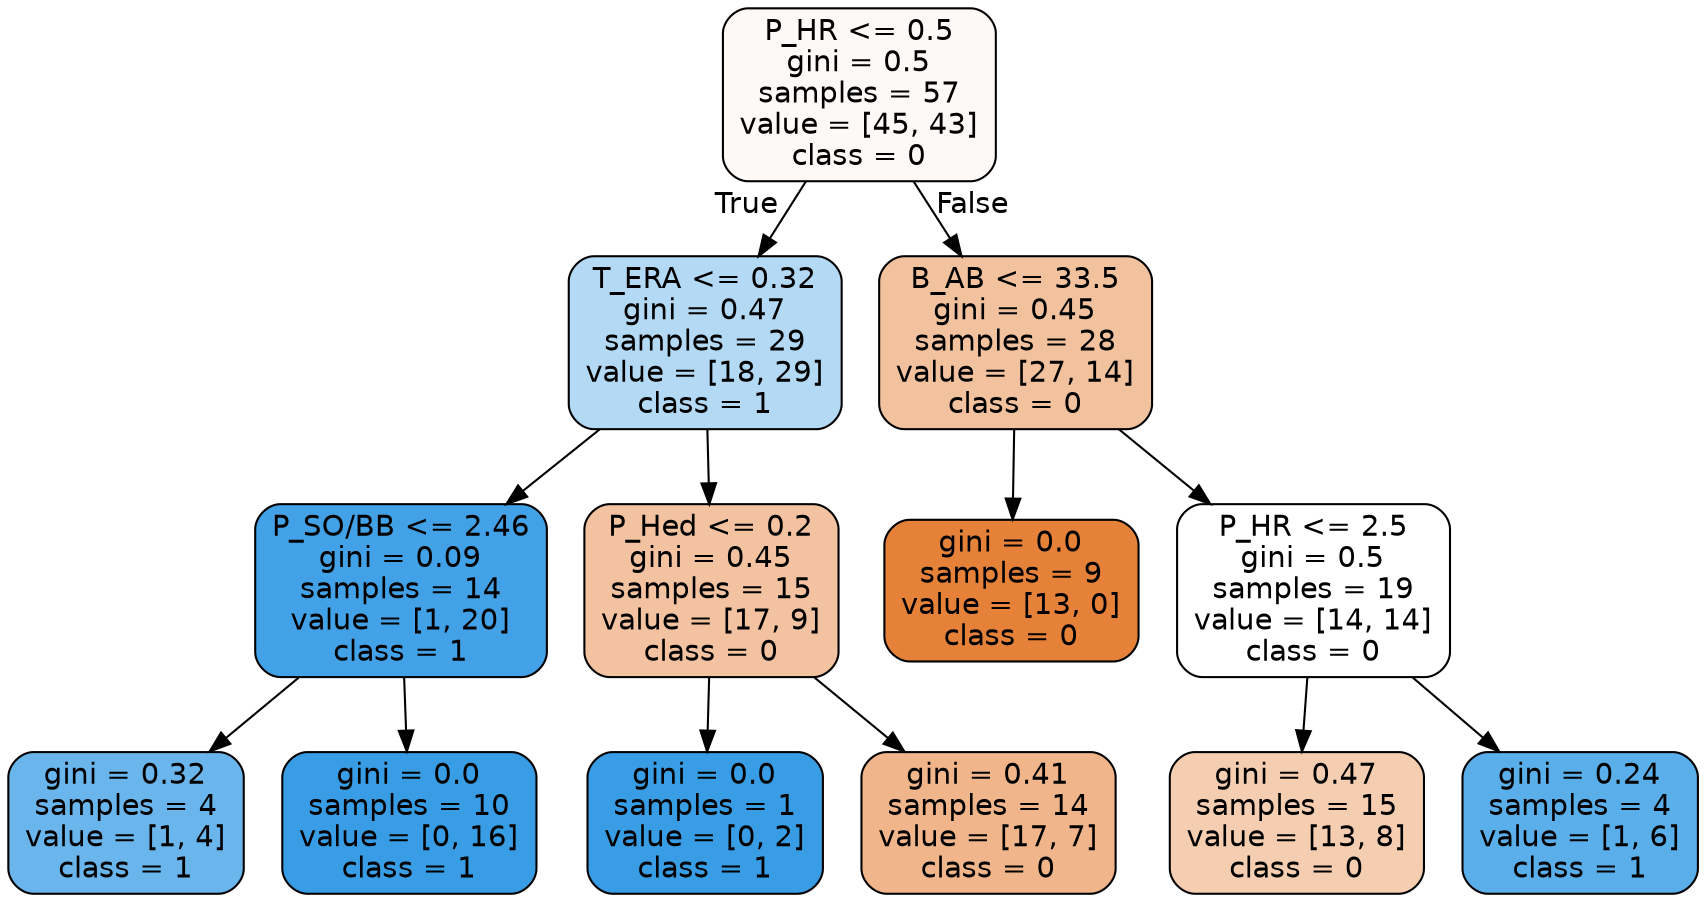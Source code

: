 digraph Tree {
node [shape=box, style="filled, rounded", color="black", fontname=helvetica] ;
edge [fontname=helvetica] ;
0 [label="P_HR <= 0.5\ngini = 0.5\nsamples = 57\nvalue = [45, 43]\nclass = 0", fillcolor="#e581390b"] ;
1 [label="T_ERA <= 0.32\ngini = 0.47\nsamples = 29\nvalue = [18, 29]\nclass = 1", fillcolor="#399de561"] ;
0 -> 1 [labeldistance=2.5, labelangle=45, headlabel="True"] ;
2 [label="P_SO/BB <= 2.46\ngini = 0.09\nsamples = 14\nvalue = [1, 20]\nclass = 1", fillcolor="#399de5f2"] ;
1 -> 2 ;
3 [label="gini = 0.32\nsamples = 4\nvalue = [1, 4]\nclass = 1", fillcolor="#399de5bf"] ;
2 -> 3 ;
4 [label="gini = 0.0\nsamples = 10\nvalue = [0, 16]\nclass = 1", fillcolor="#399de5ff"] ;
2 -> 4 ;
5 [label="P_Hed <= 0.2\ngini = 0.45\nsamples = 15\nvalue = [17, 9]\nclass = 0", fillcolor="#e5813978"] ;
1 -> 5 ;
6 [label="gini = 0.0\nsamples = 1\nvalue = [0, 2]\nclass = 1", fillcolor="#399de5ff"] ;
5 -> 6 ;
7 [label="gini = 0.41\nsamples = 14\nvalue = [17, 7]\nclass = 0", fillcolor="#e5813996"] ;
5 -> 7 ;
8 [label="B_AB <= 33.5\ngini = 0.45\nsamples = 28\nvalue = [27, 14]\nclass = 0", fillcolor="#e581397b"] ;
0 -> 8 [labeldistance=2.5, labelangle=-45, headlabel="False"] ;
9 [label="gini = 0.0\nsamples = 9\nvalue = [13, 0]\nclass = 0", fillcolor="#e58139ff"] ;
8 -> 9 ;
10 [label="P_HR <= 2.5\ngini = 0.5\nsamples = 19\nvalue = [14, 14]\nclass = 0", fillcolor="#e5813900"] ;
8 -> 10 ;
11 [label="gini = 0.47\nsamples = 15\nvalue = [13, 8]\nclass = 0", fillcolor="#e5813962"] ;
10 -> 11 ;
12 [label="gini = 0.24\nsamples = 4\nvalue = [1, 6]\nclass = 1", fillcolor="#399de5d4"] ;
10 -> 12 ;
}